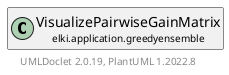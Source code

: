 @startuml
    remove .*\.(Instance|Par|Parameterizer|Factory)$
    set namespaceSeparator none
    hide empty fields
    hide empty methods

    class "<size:14>VisualizePairwiseGainMatrix.Par\n<size:10>elki.application.greedyensemble" as elki.application.greedyensemble.VisualizePairwiseGainMatrix.Par [[VisualizePairwiseGainMatrix.Par.html]] {
        -inputstep: InputStep
        -vispar: VisualizerParameterizer
        -prescaling: ScalingFunction
        -voting: EnsembleVoting
        +configure(Parameterization): void
        +make(): VisualizePairwiseGainMatrix
    }

    abstract class "<size:14>AbstractApplication.Par\n<size:10>elki.application" as elki.application.AbstractApplication.Par [[../AbstractApplication.Par.html]] {
        {abstract} +make(): AbstractApplication
    }
    class "<size:14>VisualizePairwiseGainMatrix\n<size:10>elki.application.greedyensemble" as elki.application.greedyensemble.VisualizePairwiseGainMatrix [[VisualizePairwiseGainMatrix.html]]

    elki.application.AbstractApplication.Par <|-- elki.application.greedyensemble.VisualizePairwiseGainMatrix.Par
    elki.application.greedyensemble.VisualizePairwiseGainMatrix +-- elki.application.greedyensemble.VisualizePairwiseGainMatrix.Par

    center footer UMLDoclet 2.0.19, PlantUML 1.2022.8
@enduml
